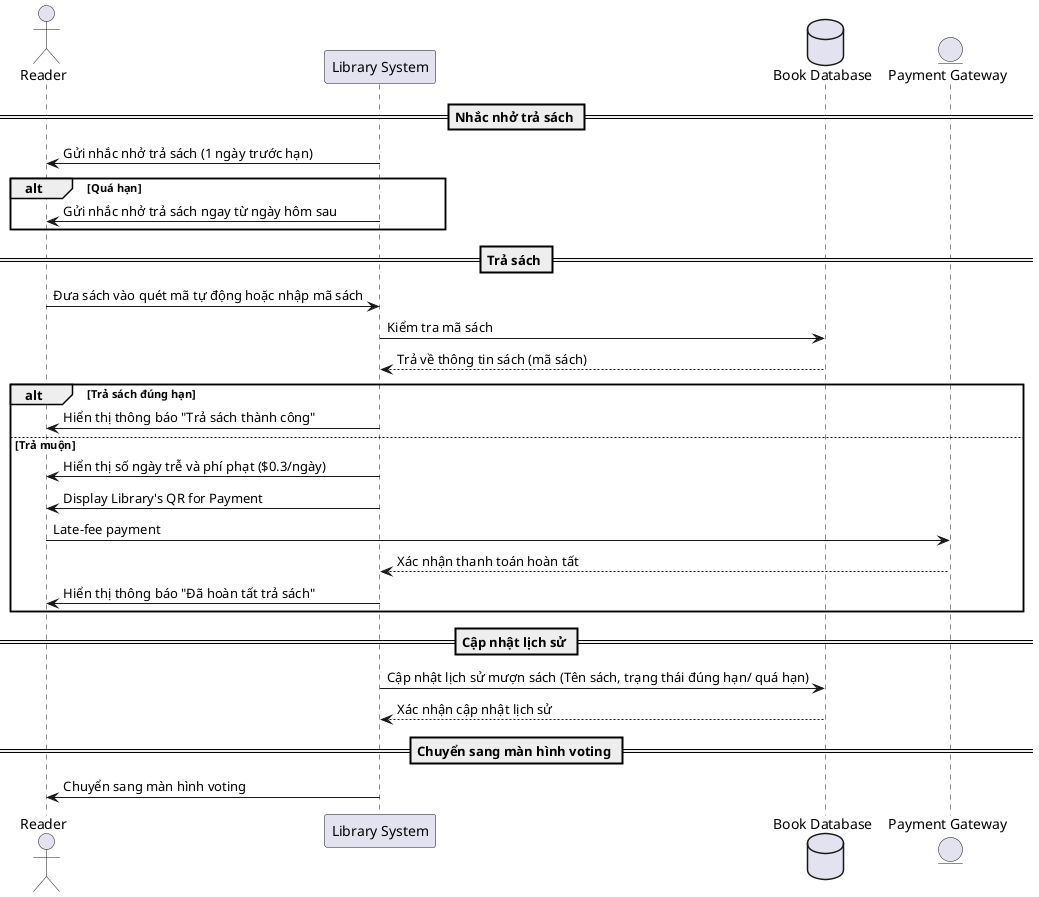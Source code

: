 @startuml
actor "Reader" as reader
participant "Library System" as system
database "Book Database" as db
entity "Payment Gateway" as payment

== Nhắc nhở trả sách ==
system -> reader : Gửi nhắc nhở trả sách (1 ngày trước hạn)

alt Quá hạn
    system -> reader : Gửi nhắc nhở trả sách ngay từ ngày hôm sau
end

== Trả sách ==
reader -> system : Đưa sách vào quét mã tự động hoặc nhập mã sách
system -> db : Kiểm tra mã sách
db --> system : Trả về thông tin sách (mã sách)

alt Trả sách đúng hạn
    system -> reader : Hiển thị thông báo "Trả sách thành công"
else Trả muộn
    system -> reader : Hiển thị số ngày trễ và phí phạt ($0.3/ngày)
    system -> reader : Display Library's QR for Payment
    reader -> payment : Late-fee payment
    payment --> system : Xác nhận thanh toán hoàn tất
    system -> reader : Hiển thị thông báo "Đã hoàn tất trả sách"
end

== Cập nhật lịch sử ==
system -> db : Cập nhật lịch sử mượn sách (Tên sách, trạng thái đúng hạn/ quá hạn)
db --> system : Xác nhận cập nhật lịch sử

== Chuyển sang màn hình voting ==
system -> reader : Chuyển sang màn hình voting

@enduml
